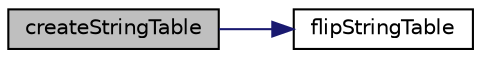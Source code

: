 digraph "createStringTable"
{
  edge [fontname="Helvetica",fontsize="10",labelfontname="Helvetica",labelfontsize="10"];
  node [fontname="Helvetica",fontsize="10",shape=record];
  rankdir="LR";
  Node0 [label="createStringTable",height=0.2,width=0.4,color="black", fillcolor="grey75", style="filled", fontcolor="black"];
  Node0 -> Node1 [color="midnightblue",fontsize="10",style="solid",fontname="Helvetica"];
  Node1 [label="flipStringTable",height=0.2,width=0.4,color="black", fillcolor="white", style="filled",URL="$class_p_h_p_excel___writer___excel2007___string_table.html#a9a935f24a312569521783c1484b2a6a2"];
}
